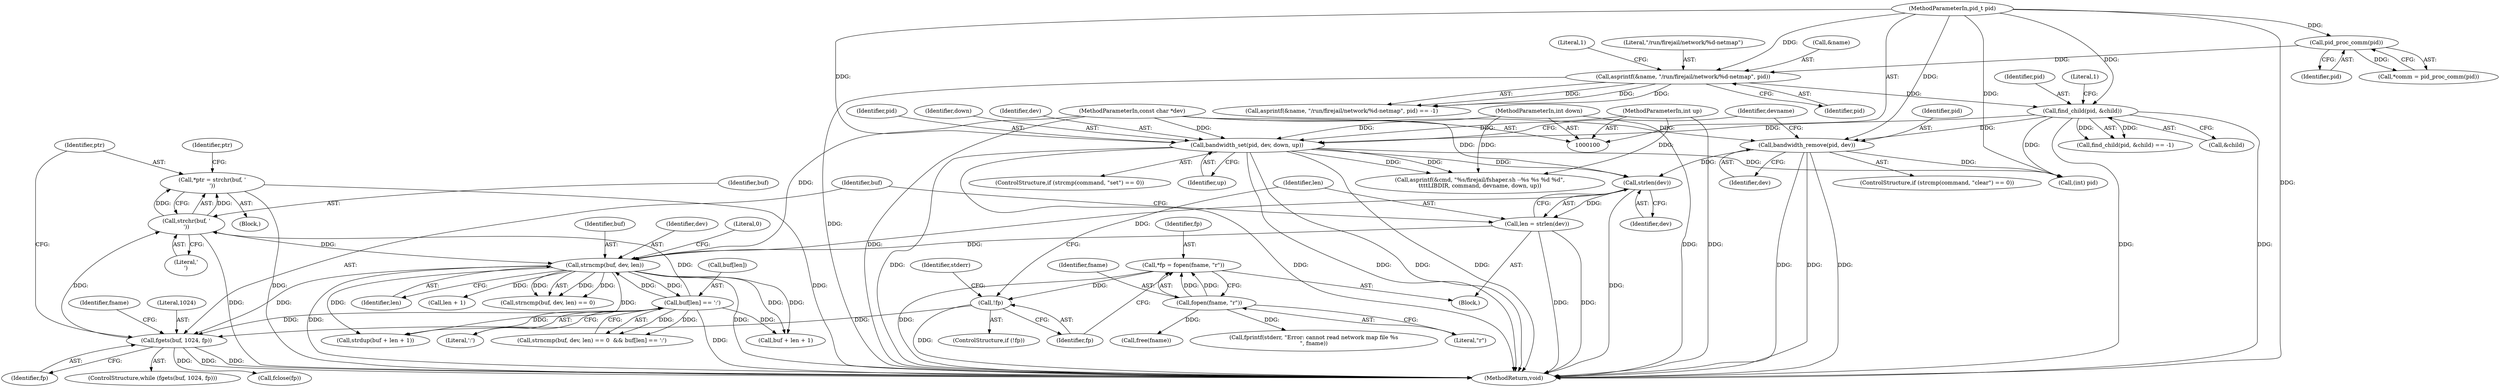 digraph "0_firejail_5d43fdcd215203868d440ffc42036f5f5ffc89fc@API" {
"1000263" [label="(Call,*ptr = strchr(buf, '\n'))"];
"1000265" [label="(Call,strchr(buf, '\n'))"];
"1000288" [label="(Call,buf[len] == ':')"];
"1000283" [label="(Call,strncmp(buf, dev, len))"];
"1000254" [label="(Call,strlen(dev))"];
"1000197" [label="(Call,bandwidth_set(pid, dev, down, up))"];
"1000168" [label="(Call,find_child(pid, &child))"];
"1000141" [label="(Call,asprintf(&name, \"/run/firejail/network/%d-netmap\", pid))"];
"1000112" [label="(Call,pid_proc_comm(pid))"];
"1000101" [label="(MethodParameterIn,pid_t pid)"];
"1000103" [label="(MethodParameterIn,const char *dev)"];
"1000104" [label="(MethodParameterIn,int down)"];
"1000105" [label="(MethodParameterIn,int up)"];
"1000209" [label="(Call,bandwidth_remove(pid, dev))"];
"1000252" [label="(Call,len = strlen(dev))"];
"1000257" [label="(Call,fgets(buf, 1024, fp))"];
"1000241" [label="(Call,!fp)"];
"1000235" [label="(Call,*fp = fopen(fname, \"r\"))"];
"1000237" [label="(Call,fopen(fname, \"r\"))"];
"1000285" [label="(Identifier,dev)"];
"1000292" [label="(Literal,':')"];
"1000197" [label="(Call,bandwidth_set(pid, dev, down, up))"];
"1000242" [label="(Identifier,fp)"];
"1000198" [label="(Identifier,pid)"];
"1000287" [label="(Literal,0)"];
"1000321" [label="(Identifier,fname)"];
"1000258" [label="(Identifier,buf)"];
"1000267" [label="(Literal,'\n')"];
"1000281" [label="(Call,strncmp(buf, dev, len) == 0  && buf[len] == ':')"];
"1000191" [label="(ControlStructure,if (strcmp(command, \"set\") == 0))"];
"1000257" [label="(Call,fgets(buf, 1024, fp))"];
"1000297" [label="(Call,buf + len + 1)"];
"1000252" [label="(Call,len = strlen(dev))"];
"1000167" [label="(Call,find_child(pid, &child) == -1)"];
"1000256" [label="(ControlStructure,while (fgets(buf, 1024, fp)))"];
"1000239" [label="(Literal,\"r\")"];
"1000284" [label="(Identifier,buf)"];
"1000104" [label="(MethodParameterIn,int down)"];
"1000141" [label="(Call,asprintf(&name, \"/run/firejail/network/%d-netmap\", pid))"];
"1000140" [label="(Call,asprintf(&name, \"/run/firejail/network/%d-netmap\", pid) == -1)"];
"1000210" [label="(Identifier,pid)"];
"1000286" [label="(Identifier,len)"];
"1000110" [label="(Call,*comm = pid_proc_comm(pid))"];
"1000340" [label="(Call,asprintf(&cmd, \"%s/firejail/fshaper.sh --%s %s %d %d\",\n\t\t\t\tLIBDIR, command, devname, down, up))"];
"1000113" [label="(Identifier,pid)"];
"1000142" [label="(Call,&name)"];
"1000101" [label="(MethodParameterIn,pid_t pid)"];
"1000214" [label="(Identifier,devname)"];
"1000169" [label="(Identifier,pid)"];
"1000289" [label="(Call,buf[len])"];
"1000147" [label="(Literal,1)"];
"1000200" [label="(Identifier,down)"];
"1000264" [label="(Identifier,ptr)"];
"1000299" [label="(Call,len + 1)"];
"1000203" [label="(ControlStructure,if (strcmp(command, \"clear\") == 0))"];
"1000211" [label="(Identifier,dev)"];
"1000245" [label="(Identifier,stderr)"];
"1000237" [label="(Call,fopen(fname, \"r\"))"];
"1000320" [label="(Call,free(fname))"];
"1000240" [label="(ControlStructure,if (!fp))"];
"1000266" [label="(Identifier,buf)"];
"1000265" [label="(Call,strchr(buf, '\n'))"];
"1000112" [label="(Call,pid_proc_comm(pid))"];
"1000255" [label="(Identifier,dev)"];
"1000103" [label="(MethodParameterIn,const char *dev)"];
"1000168" [label="(Call,find_child(pid, &child))"];
"1000322" [label="(Call,fclose(fp))"];
"1000235" [label="(Call,*fp = fopen(fname, \"r\"))"];
"1000451" [label="(MethodReturn,void)"];
"1000282" [label="(Call,strncmp(buf, dev, len) == 0)"];
"1000269" [label="(Identifier,ptr)"];
"1000241" [label="(Call,!fp)"];
"1000253" [label="(Identifier,len)"];
"1000244" [label="(Call,fprintf(stderr, \"Error: cannot read network map file %s\n\", fname))"];
"1000238" [label="(Identifier,fname)"];
"1000201" [label="(Identifier,up)"];
"1000263" [label="(Call,*ptr = strchr(buf, '\n'))"];
"1000283" [label="(Call,strncmp(buf, dev, len))"];
"1000288" [label="(Call,buf[len] == ':')"];
"1000170" [label="(Call,&child)"];
"1000261" [label="(Block,)"];
"1000260" [label="(Identifier,fp)"];
"1000173" [label="(Literal,1)"];
"1000145" [label="(Identifier,pid)"];
"1000209" [label="(Call,bandwidth_remove(pid, dev))"];
"1000105" [label="(MethodParameterIn,int up)"];
"1000218" [label="(Block,)"];
"1000259" [label="(Literal,1024)"];
"1000199" [label="(Identifier,dev)"];
"1000236" [label="(Identifier,fp)"];
"1000144" [label="(Literal,\"/run/firejail/network/%d-netmap\")"];
"1000227" [label="(Call,(int) pid)"];
"1000296" [label="(Call,strdup(buf + len + 1))"];
"1000254" [label="(Call,strlen(dev))"];
"1000263" -> "1000261"  [label="AST: "];
"1000263" -> "1000265"  [label="CFG: "];
"1000264" -> "1000263"  [label="AST: "];
"1000265" -> "1000263"  [label="AST: "];
"1000269" -> "1000263"  [label="CFG: "];
"1000263" -> "1000451"  [label="DDG: "];
"1000263" -> "1000451"  [label="DDG: "];
"1000265" -> "1000263"  [label="DDG: "];
"1000265" -> "1000263"  [label="DDG: "];
"1000265" -> "1000267"  [label="CFG: "];
"1000266" -> "1000265"  [label="AST: "];
"1000267" -> "1000265"  [label="AST: "];
"1000265" -> "1000451"  [label="DDG: "];
"1000288" -> "1000265"  [label="DDG: "];
"1000257" -> "1000265"  [label="DDG: "];
"1000265" -> "1000283"  [label="DDG: "];
"1000288" -> "1000281"  [label="AST: "];
"1000288" -> "1000292"  [label="CFG: "];
"1000289" -> "1000288"  [label="AST: "];
"1000292" -> "1000288"  [label="AST: "];
"1000281" -> "1000288"  [label="CFG: "];
"1000288" -> "1000451"  [label="DDG: "];
"1000288" -> "1000257"  [label="DDG: "];
"1000288" -> "1000283"  [label="DDG: "];
"1000288" -> "1000281"  [label="DDG: "];
"1000288" -> "1000281"  [label="DDG: "];
"1000283" -> "1000288"  [label="DDG: "];
"1000288" -> "1000296"  [label="DDG: "];
"1000288" -> "1000297"  [label="DDG: "];
"1000283" -> "1000282"  [label="AST: "];
"1000283" -> "1000286"  [label="CFG: "];
"1000284" -> "1000283"  [label="AST: "];
"1000285" -> "1000283"  [label="AST: "];
"1000286" -> "1000283"  [label="AST: "];
"1000287" -> "1000283"  [label="CFG: "];
"1000283" -> "1000451"  [label="DDG: "];
"1000283" -> "1000451"  [label="DDG: "];
"1000283" -> "1000257"  [label="DDG: "];
"1000283" -> "1000282"  [label="DDG: "];
"1000283" -> "1000282"  [label="DDG: "];
"1000283" -> "1000282"  [label="DDG: "];
"1000254" -> "1000283"  [label="DDG: "];
"1000103" -> "1000283"  [label="DDG: "];
"1000252" -> "1000283"  [label="DDG: "];
"1000283" -> "1000296"  [label="DDG: "];
"1000283" -> "1000296"  [label="DDG: "];
"1000283" -> "1000297"  [label="DDG: "];
"1000283" -> "1000297"  [label="DDG: "];
"1000283" -> "1000299"  [label="DDG: "];
"1000254" -> "1000252"  [label="AST: "];
"1000254" -> "1000255"  [label="CFG: "];
"1000255" -> "1000254"  [label="AST: "];
"1000252" -> "1000254"  [label="CFG: "];
"1000254" -> "1000451"  [label="DDG: "];
"1000254" -> "1000252"  [label="DDG: "];
"1000197" -> "1000254"  [label="DDG: "];
"1000209" -> "1000254"  [label="DDG: "];
"1000103" -> "1000254"  [label="DDG: "];
"1000197" -> "1000191"  [label="AST: "];
"1000197" -> "1000201"  [label="CFG: "];
"1000198" -> "1000197"  [label="AST: "];
"1000199" -> "1000197"  [label="AST: "];
"1000200" -> "1000197"  [label="AST: "];
"1000201" -> "1000197"  [label="AST: "];
"1000214" -> "1000197"  [label="CFG: "];
"1000197" -> "1000451"  [label="DDG: "];
"1000197" -> "1000451"  [label="DDG: "];
"1000197" -> "1000451"  [label="DDG: "];
"1000197" -> "1000451"  [label="DDG: "];
"1000197" -> "1000451"  [label="DDG: "];
"1000168" -> "1000197"  [label="DDG: "];
"1000101" -> "1000197"  [label="DDG: "];
"1000103" -> "1000197"  [label="DDG: "];
"1000104" -> "1000197"  [label="DDG: "];
"1000105" -> "1000197"  [label="DDG: "];
"1000197" -> "1000227"  [label="DDG: "];
"1000197" -> "1000340"  [label="DDG: "];
"1000197" -> "1000340"  [label="DDG: "];
"1000168" -> "1000167"  [label="AST: "];
"1000168" -> "1000170"  [label="CFG: "];
"1000169" -> "1000168"  [label="AST: "];
"1000170" -> "1000168"  [label="AST: "];
"1000173" -> "1000168"  [label="CFG: "];
"1000168" -> "1000451"  [label="DDG: "];
"1000168" -> "1000451"  [label="DDG: "];
"1000168" -> "1000167"  [label="DDG: "];
"1000168" -> "1000167"  [label="DDG: "];
"1000141" -> "1000168"  [label="DDG: "];
"1000101" -> "1000168"  [label="DDG: "];
"1000168" -> "1000209"  [label="DDG: "];
"1000168" -> "1000227"  [label="DDG: "];
"1000141" -> "1000140"  [label="AST: "];
"1000141" -> "1000145"  [label="CFG: "];
"1000142" -> "1000141"  [label="AST: "];
"1000144" -> "1000141"  [label="AST: "];
"1000145" -> "1000141"  [label="AST: "];
"1000147" -> "1000141"  [label="CFG: "];
"1000141" -> "1000451"  [label="DDG: "];
"1000141" -> "1000140"  [label="DDG: "];
"1000141" -> "1000140"  [label="DDG: "];
"1000141" -> "1000140"  [label="DDG: "];
"1000112" -> "1000141"  [label="DDG: "];
"1000101" -> "1000141"  [label="DDG: "];
"1000112" -> "1000110"  [label="AST: "];
"1000112" -> "1000113"  [label="CFG: "];
"1000113" -> "1000112"  [label="AST: "];
"1000110" -> "1000112"  [label="CFG: "];
"1000112" -> "1000110"  [label="DDG: "];
"1000101" -> "1000112"  [label="DDG: "];
"1000101" -> "1000100"  [label="AST: "];
"1000101" -> "1000451"  [label="DDG: "];
"1000101" -> "1000209"  [label="DDG: "];
"1000101" -> "1000227"  [label="DDG: "];
"1000103" -> "1000100"  [label="AST: "];
"1000103" -> "1000451"  [label="DDG: "];
"1000103" -> "1000209"  [label="DDG: "];
"1000104" -> "1000100"  [label="AST: "];
"1000104" -> "1000451"  [label="DDG: "];
"1000104" -> "1000340"  [label="DDG: "];
"1000105" -> "1000100"  [label="AST: "];
"1000105" -> "1000451"  [label="DDG: "];
"1000105" -> "1000340"  [label="DDG: "];
"1000209" -> "1000203"  [label="AST: "];
"1000209" -> "1000211"  [label="CFG: "];
"1000210" -> "1000209"  [label="AST: "];
"1000211" -> "1000209"  [label="AST: "];
"1000214" -> "1000209"  [label="CFG: "];
"1000209" -> "1000451"  [label="DDG: "];
"1000209" -> "1000451"  [label="DDG: "];
"1000209" -> "1000451"  [label="DDG: "];
"1000209" -> "1000227"  [label="DDG: "];
"1000252" -> "1000218"  [label="AST: "];
"1000253" -> "1000252"  [label="AST: "];
"1000258" -> "1000252"  [label="CFG: "];
"1000252" -> "1000451"  [label="DDG: "];
"1000252" -> "1000451"  [label="DDG: "];
"1000257" -> "1000256"  [label="AST: "];
"1000257" -> "1000260"  [label="CFG: "];
"1000258" -> "1000257"  [label="AST: "];
"1000259" -> "1000257"  [label="AST: "];
"1000260" -> "1000257"  [label="AST: "];
"1000264" -> "1000257"  [label="CFG: "];
"1000321" -> "1000257"  [label="CFG: "];
"1000257" -> "1000451"  [label="DDG: "];
"1000257" -> "1000451"  [label="DDG: "];
"1000241" -> "1000257"  [label="DDG: "];
"1000257" -> "1000322"  [label="DDG: "];
"1000241" -> "1000240"  [label="AST: "];
"1000241" -> "1000242"  [label="CFG: "];
"1000242" -> "1000241"  [label="AST: "];
"1000245" -> "1000241"  [label="CFG: "];
"1000253" -> "1000241"  [label="CFG: "];
"1000241" -> "1000451"  [label="DDG: "];
"1000235" -> "1000241"  [label="DDG: "];
"1000235" -> "1000218"  [label="AST: "];
"1000235" -> "1000237"  [label="CFG: "];
"1000236" -> "1000235"  [label="AST: "];
"1000237" -> "1000235"  [label="AST: "];
"1000242" -> "1000235"  [label="CFG: "];
"1000235" -> "1000451"  [label="DDG: "];
"1000237" -> "1000235"  [label="DDG: "];
"1000237" -> "1000235"  [label="DDG: "];
"1000237" -> "1000239"  [label="CFG: "];
"1000238" -> "1000237"  [label="AST: "];
"1000239" -> "1000237"  [label="AST: "];
"1000237" -> "1000244"  [label="DDG: "];
"1000237" -> "1000320"  [label="DDG: "];
}
